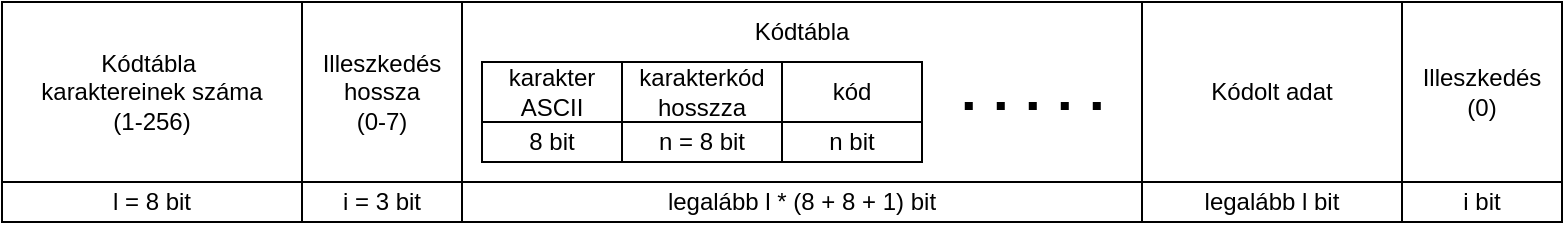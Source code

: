<mxfile version="24.7.17">
  <diagram name="Page-1" id="9DRxS0tI9Z6Q0nDlWKCh">
    <mxGraphModel dx="688" dy="633" grid="1" gridSize="10" guides="1" tooltips="1" connect="1" arrows="1" fold="1" page="1" pageScale="1" pageWidth="850" pageHeight="1100" math="0" shadow="0">
      <root>
        <mxCell id="0" />
        <mxCell id="1" parent="0" />
        <mxCell id="FAQ75oF9_W0ucFF3LA8f-22" value="Kódolt adat" style="rounded=0;whiteSpace=wrap;html=1;align=center;" vertex="1" parent="1">
          <mxGeometry x="610" y="250" width="130" height="90" as="geometry" />
        </mxCell>
        <mxCell id="FAQ75oF9_W0ucFF3LA8f-3" value="Kódtábla&amp;nbsp;&lt;div&gt;karaktereinek száma&lt;div&gt;&lt;span style=&quot;background-color: initial;&quot;&gt;(1-256)&lt;/span&gt;&lt;/div&gt;&lt;/div&gt;" style="rounded=0;whiteSpace=wrap;html=1;" vertex="1" parent="1">
          <mxGeometry x="40" y="250" width="150" height="90" as="geometry" />
        </mxCell>
        <mxCell id="FAQ75oF9_W0ucFF3LA8f-4" value="" style="rounded=0;whiteSpace=wrap;html=1;align=center;" vertex="1" parent="1">
          <mxGeometry x="270" y="250" width="340" height="90" as="geometry" />
        </mxCell>
        <mxCell id="FAQ75oF9_W0ucFF3LA8f-5" value="karakter&lt;div&gt;&lt;span style=&quot;background-color: initial;&quot;&gt;ASCII&lt;/span&gt;&lt;br&gt;&lt;/div&gt;" style="rounded=0;whiteSpace=wrap;html=1;" vertex="1" parent="1">
          <mxGeometry x="280" y="280" width="70" height="30" as="geometry" />
        </mxCell>
        <mxCell id="FAQ75oF9_W0ucFF3LA8f-6" value="kód" style="rounded=0;whiteSpace=wrap;html=1;" vertex="1" parent="1">
          <mxGeometry x="430" y="280" width="70" height="30" as="geometry" />
        </mxCell>
        <mxCell id="FAQ75oF9_W0ucFF3LA8f-7" value="" style="endArrow=none;dashed=1;html=1;dashPattern=1 3;strokeWidth=4;rounded=0;entryX=0.586;entryY=0.571;entryDx=0;entryDy=0;entryPerimeter=0;exitX=0.759;exitY=0.571;exitDx=0;exitDy=0;exitPerimeter=0;" edge="1" parent="1">
          <mxGeometry width="50" height="50" relative="1" as="geometry">
            <mxPoint x="589.39" y="301.94" as="sourcePoint" />
            <mxPoint x="515" y="301.94" as="targetPoint" />
          </mxGeometry>
        </mxCell>
        <mxCell id="FAQ75oF9_W0ucFF3LA8f-9" value="Illeszkedés hossza&lt;div&gt;(&lt;span style=&quot;background-color: initial;&quot;&gt;0-7)&lt;/span&gt;&lt;/div&gt;" style="rounded=0;whiteSpace=wrap;html=1;" vertex="1" parent="1">
          <mxGeometry x="190" y="250" width="80" height="90" as="geometry" />
        </mxCell>
        <mxCell id="FAQ75oF9_W0ucFF3LA8f-10" value="Illeszkedés&lt;div&gt;(0)&lt;/div&gt;" style="rounded=0;whiteSpace=wrap;html=1;" vertex="1" parent="1">
          <mxGeometry x="740" y="250" width="80" height="90" as="geometry" />
        </mxCell>
        <mxCell id="FAQ75oF9_W0ucFF3LA8f-12" value="Kódtábla" style="text;html=1;align=center;verticalAlign=middle;whiteSpace=wrap;rounded=0;" vertex="1" parent="1">
          <mxGeometry x="270" y="250" width="340" height="30" as="geometry" />
        </mxCell>
        <mxCell id="FAQ75oF9_W0ucFF3LA8f-14" value="karakterkód&lt;div&gt;hosszza&lt;/div&gt;" style="rounded=0;whiteSpace=wrap;html=1;" vertex="1" parent="1">
          <mxGeometry x="350" y="280" width="80" height="30" as="geometry" />
        </mxCell>
        <mxCell id="FAQ75oF9_W0ucFF3LA8f-15" value="l = 8 bit" style="rounded=0;whiteSpace=wrap;html=1;" vertex="1" parent="1">
          <mxGeometry x="40" y="340" width="150" height="20" as="geometry" />
        </mxCell>
        <mxCell id="FAQ75oF9_W0ucFF3LA8f-16" value="i = 3 bit" style="rounded=0;whiteSpace=wrap;html=1;" vertex="1" parent="1">
          <mxGeometry x="190" y="340" width="80" height="20" as="geometry" />
        </mxCell>
        <mxCell id="FAQ75oF9_W0ucFF3LA8f-17" value="legalább l * (8 + 8 + 1) bit" style="rounded=0;whiteSpace=wrap;html=1;" vertex="1" parent="1">
          <mxGeometry x="270" y="340" width="340" height="20" as="geometry" />
        </mxCell>
        <mxCell id="FAQ75oF9_W0ucFF3LA8f-18" value="8 bit" style="rounded=0;whiteSpace=wrap;html=1;" vertex="1" parent="1">
          <mxGeometry x="280" y="310" width="70" height="20" as="geometry" />
        </mxCell>
        <mxCell id="FAQ75oF9_W0ucFF3LA8f-19" value="n = 8 bit" style="rounded=0;whiteSpace=wrap;html=1;" vertex="1" parent="1">
          <mxGeometry x="350" y="310" width="80" height="20" as="geometry" />
        </mxCell>
        <mxCell id="FAQ75oF9_W0ucFF3LA8f-20" value="n bit" style="rounded=0;whiteSpace=wrap;html=1;" vertex="1" parent="1">
          <mxGeometry x="430" y="310" width="70" height="20" as="geometry" />
        </mxCell>
        <mxCell id="FAQ75oF9_W0ucFF3LA8f-23" value="legalább l bit" style="rounded=0;whiteSpace=wrap;html=1;" vertex="1" parent="1">
          <mxGeometry x="610" y="340" width="130" height="20" as="geometry" />
        </mxCell>
        <mxCell id="FAQ75oF9_W0ucFF3LA8f-24" value="i bit" style="rounded=0;whiteSpace=wrap;html=1;" vertex="1" parent="1">
          <mxGeometry x="740" y="340" width="80" height="20" as="geometry" />
        </mxCell>
      </root>
    </mxGraphModel>
  </diagram>
</mxfile>
